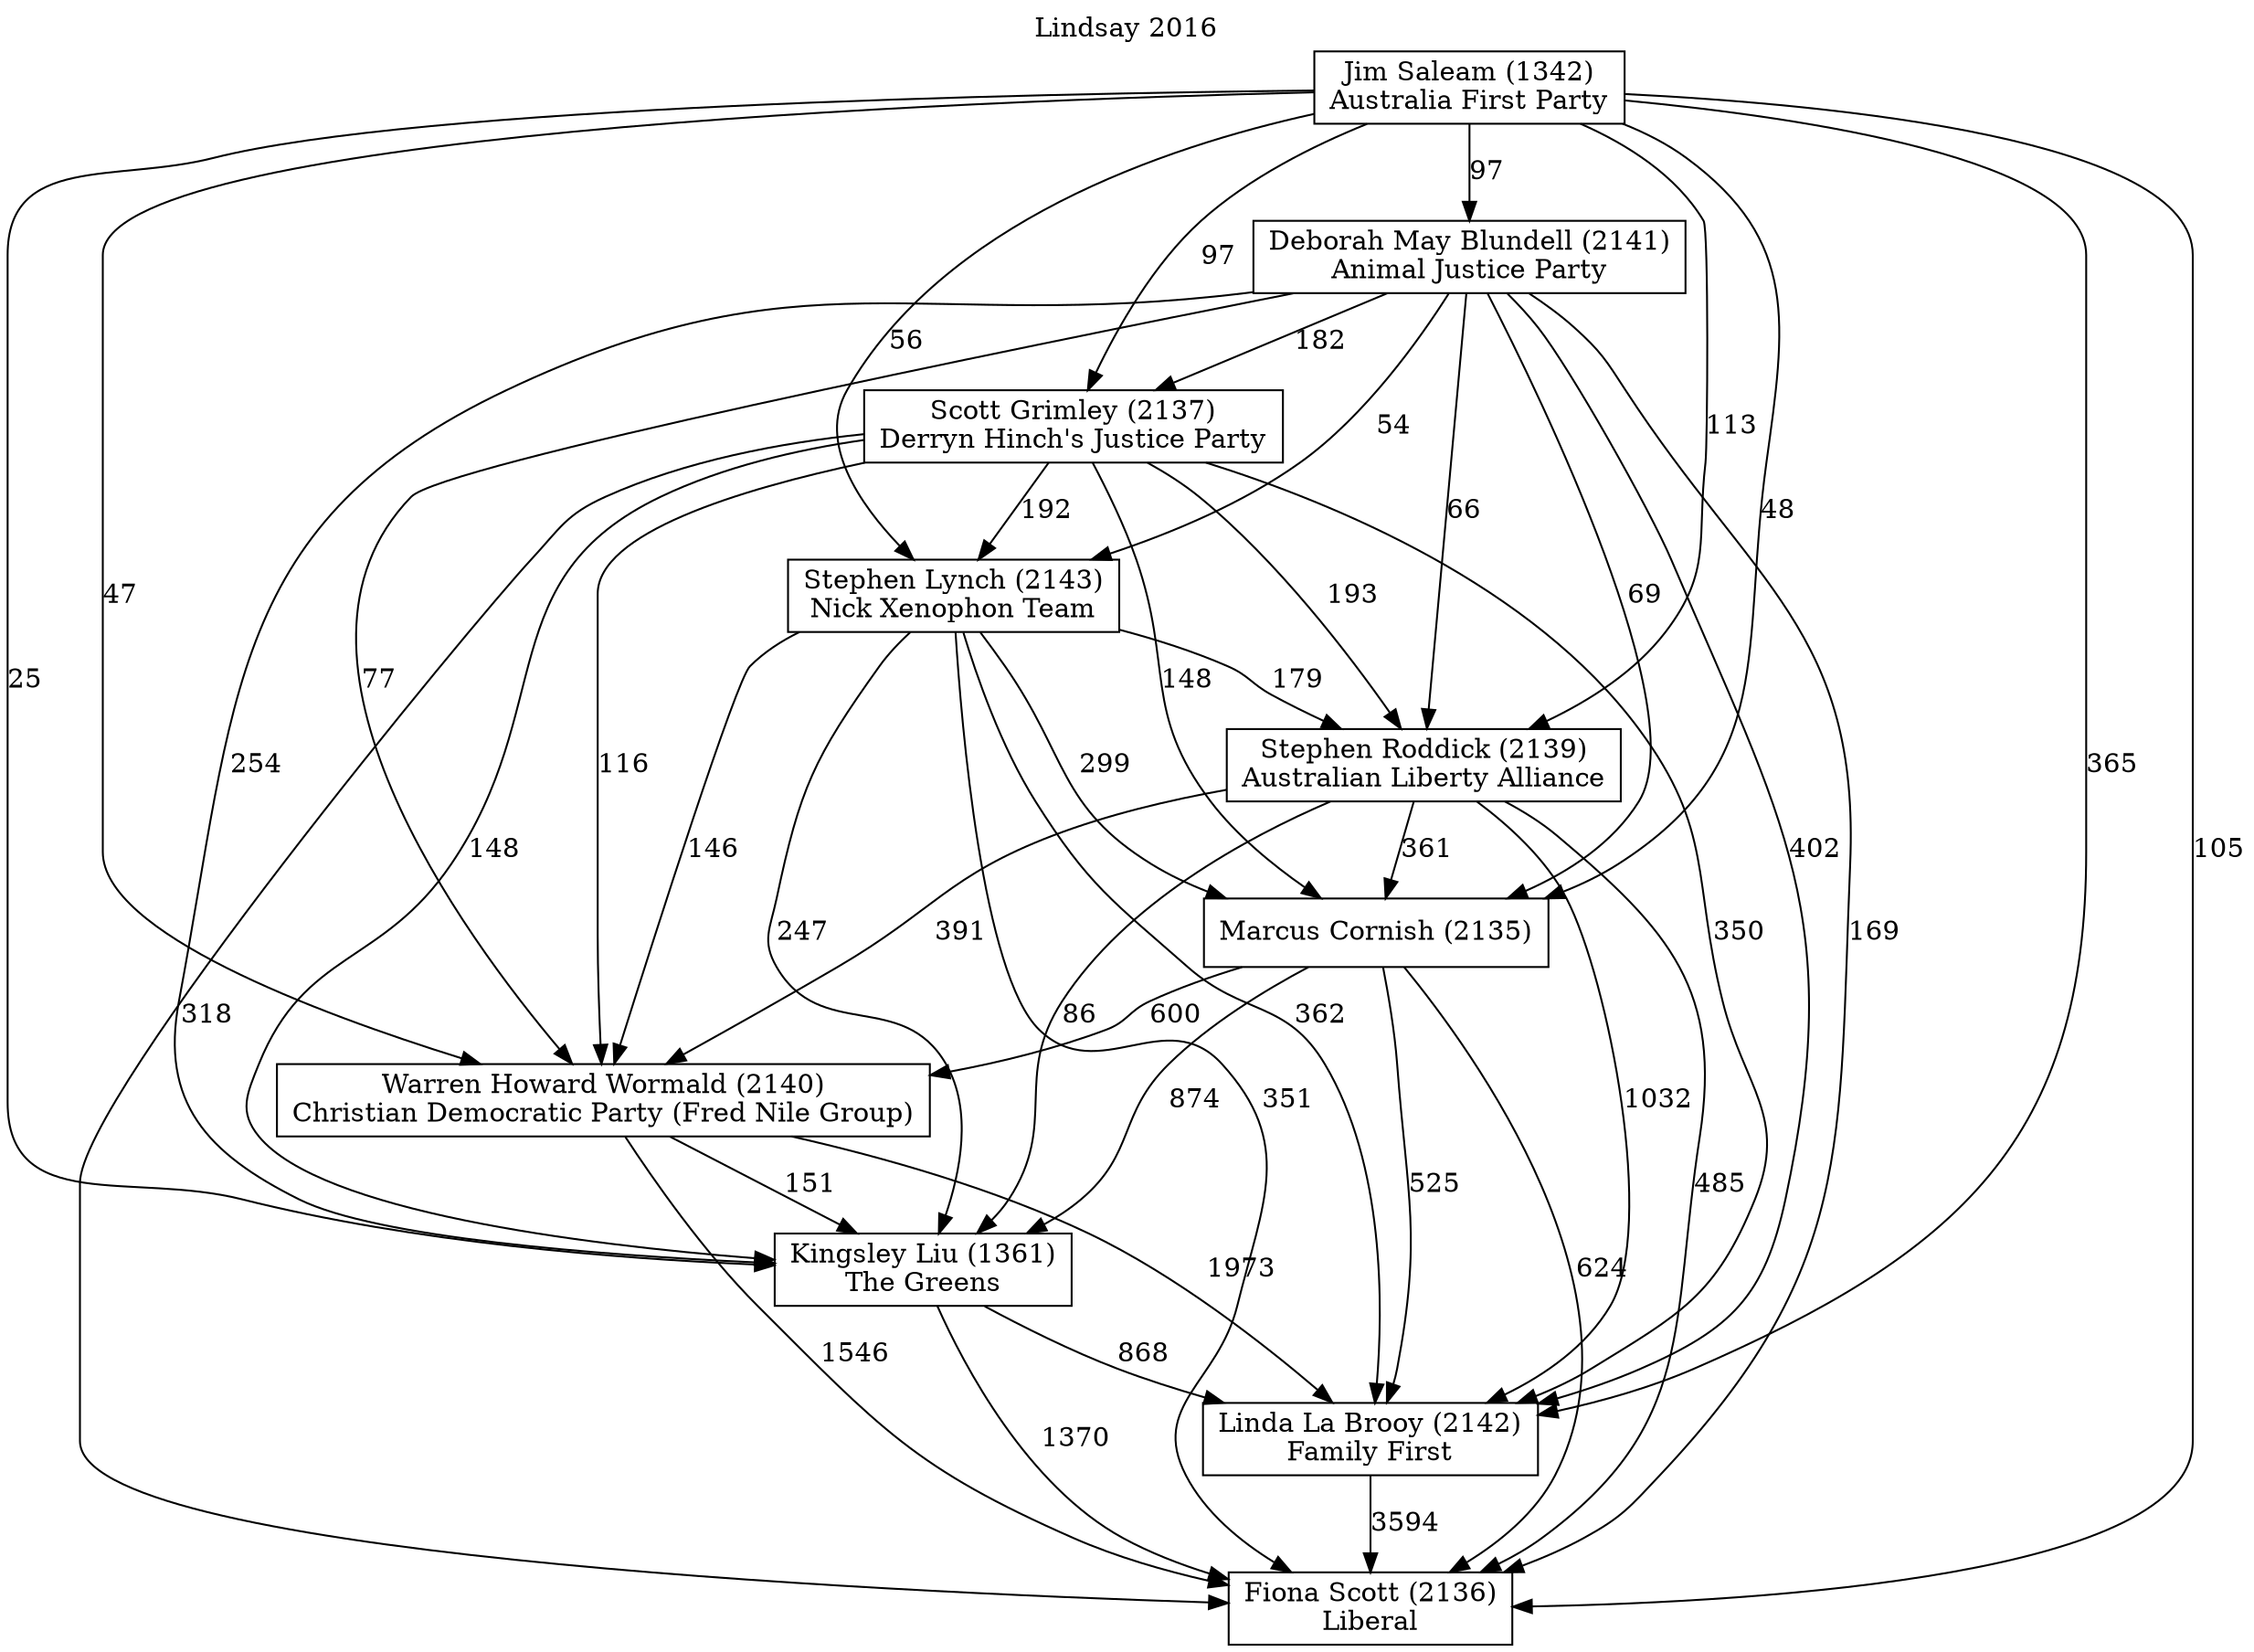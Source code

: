 // House preference flow
digraph "Fiona Scott (2136)_Lindsay_2016" {
	graph [label="Lindsay 2016" labelloc=t mclimit=2]
	node [shape=box]
	"Fiona Scott (2136)" [label="Fiona Scott (2136)
Liberal"]
	"Linda La Brooy (2142)" [label="Linda La Brooy (2142)
Family First"]
	"Kingsley Liu (1361)" [label="Kingsley Liu (1361)
The Greens"]
	"Warren Howard Wormald (2140)" [label="Warren Howard Wormald (2140)
Christian Democratic Party (Fred Nile Group)"]
	"Marcus Cornish (2135)" [label="Marcus Cornish (2135)
"]
	"Stephen Roddick (2139)" [label="Stephen Roddick (2139)
Australian Liberty Alliance"]
	"Stephen Lynch (2143)" [label="Stephen Lynch (2143)
Nick Xenophon Team"]
	"Scott Grimley (2137)" [label="Scott Grimley (2137)
Derryn Hinch's Justice Party"]
	"Deborah May Blundell (2141)" [label="Deborah May Blundell (2141)
Animal Justice Party"]
	"Jim Saleam (1342)" [label="Jim Saleam (1342)
Australia First Party"]
	"Linda La Brooy (2142)" -> "Fiona Scott (2136)" [label=3594]
	"Kingsley Liu (1361)" -> "Linda La Brooy (2142)" [label=868]
	"Warren Howard Wormald (2140)" -> "Kingsley Liu (1361)" [label=151]
	"Marcus Cornish (2135)" -> "Warren Howard Wormald (2140)" [label=600]
	"Stephen Roddick (2139)" -> "Marcus Cornish (2135)" [label=361]
	"Stephen Lynch (2143)" -> "Stephen Roddick (2139)" [label=179]
	"Scott Grimley (2137)" -> "Stephen Lynch (2143)" [label=192]
	"Deborah May Blundell (2141)" -> "Scott Grimley (2137)" [label=182]
	"Jim Saleam (1342)" -> "Deborah May Blundell (2141)" [label=97]
	"Kingsley Liu (1361)" -> "Fiona Scott (2136)" [label=1370]
	"Warren Howard Wormald (2140)" -> "Fiona Scott (2136)" [label=1546]
	"Marcus Cornish (2135)" -> "Fiona Scott (2136)" [label=624]
	"Stephen Roddick (2139)" -> "Fiona Scott (2136)" [label=485]
	"Stephen Lynch (2143)" -> "Fiona Scott (2136)" [label=351]
	"Scott Grimley (2137)" -> "Fiona Scott (2136)" [label=318]
	"Deborah May Blundell (2141)" -> "Fiona Scott (2136)" [label=169]
	"Jim Saleam (1342)" -> "Fiona Scott (2136)" [label=105]
	"Jim Saleam (1342)" -> "Scott Grimley (2137)" [label=97]
	"Deborah May Blundell (2141)" -> "Stephen Lynch (2143)" [label=54]
	"Jim Saleam (1342)" -> "Stephen Lynch (2143)" [label=56]
	"Scott Grimley (2137)" -> "Stephen Roddick (2139)" [label=193]
	"Deborah May Blundell (2141)" -> "Stephen Roddick (2139)" [label=66]
	"Jim Saleam (1342)" -> "Stephen Roddick (2139)" [label=113]
	"Stephen Lynch (2143)" -> "Marcus Cornish (2135)" [label=299]
	"Scott Grimley (2137)" -> "Marcus Cornish (2135)" [label=148]
	"Deborah May Blundell (2141)" -> "Marcus Cornish (2135)" [label=69]
	"Jim Saleam (1342)" -> "Marcus Cornish (2135)" [label=48]
	"Stephen Roddick (2139)" -> "Warren Howard Wormald (2140)" [label=391]
	"Stephen Lynch (2143)" -> "Warren Howard Wormald (2140)" [label=146]
	"Scott Grimley (2137)" -> "Warren Howard Wormald (2140)" [label=116]
	"Deborah May Blundell (2141)" -> "Warren Howard Wormald (2140)" [label=77]
	"Jim Saleam (1342)" -> "Warren Howard Wormald (2140)" [label=47]
	"Marcus Cornish (2135)" -> "Kingsley Liu (1361)" [label=874]
	"Stephen Roddick (2139)" -> "Kingsley Liu (1361)" [label=86]
	"Stephen Lynch (2143)" -> "Kingsley Liu (1361)" [label=247]
	"Scott Grimley (2137)" -> "Kingsley Liu (1361)" [label=148]
	"Deborah May Blundell (2141)" -> "Kingsley Liu (1361)" [label=254]
	"Jim Saleam (1342)" -> "Kingsley Liu (1361)" [label=25]
	"Warren Howard Wormald (2140)" -> "Linda La Brooy (2142)" [label=1973]
	"Marcus Cornish (2135)" -> "Linda La Brooy (2142)" [label=525]
	"Stephen Roddick (2139)" -> "Linda La Brooy (2142)" [label=1032]
	"Stephen Lynch (2143)" -> "Linda La Brooy (2142)" [label=362]
	"Scott Grimley (2137)" -> "Linda La Brooy (2142)" [label=350]
	"Deborah May Blundell (2141)" -> "Linda La Brooy (2142)" [label=402]
	"Jim Saleam (1342)" -> "Linda La Brooy (2142)" [label=365]
}
